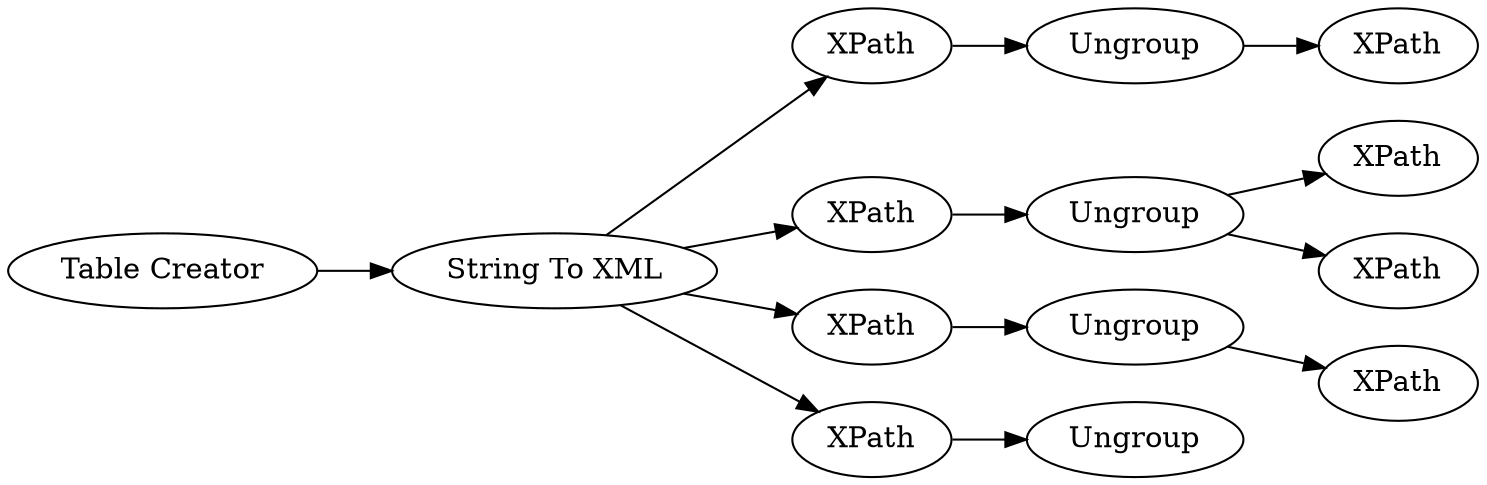 digraph {
	519 [label="Table Creator"]
	520 [label="String To XML"]
	532 [label=Ungroup]
	539 [label=XPath]
	541 [label=XPath]
	542 [label=Ungroup]
	543 [label=XPath]
	544 [label=Ungroup]
	545 [label=XPath]
	546 [label=XPath]
	547 [label=XPath]
	548 [label=Ungroup]
	549 [label=XPath]
	550 [label=XPath]
	519 -> 520
	520 -> 547
	520 -> 550
	520 -> 539
	520 -> 543
	539 -> 542
	542 -> 541
	543 -> 544
	544 -> 545
	544 -> 546
	547 -> 548
	548 -> 549
	550 -> 532
	rankdir=LR
}
